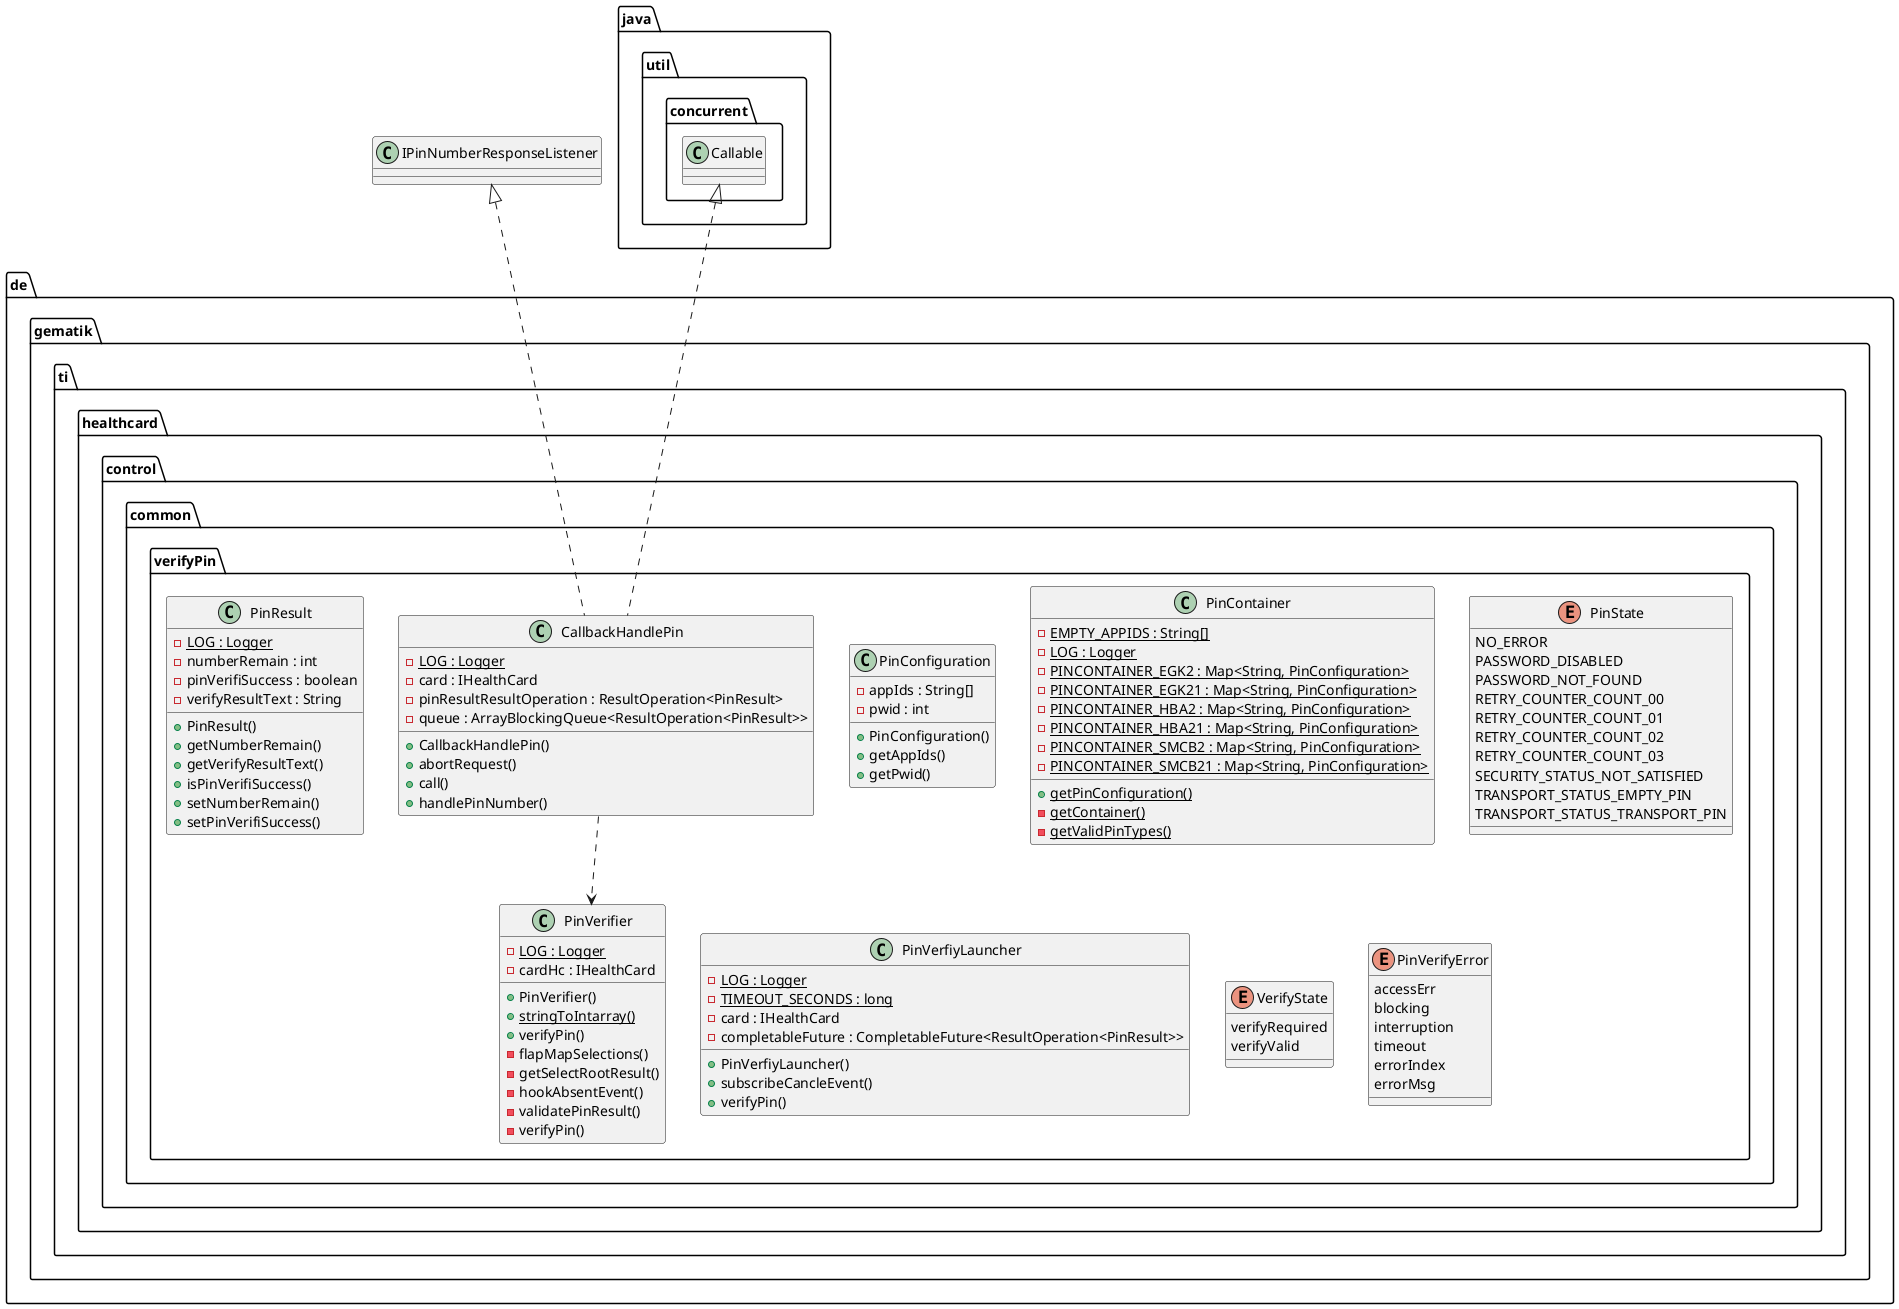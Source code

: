 @startuml


  namespace de.gematik.ti.healthcard.control.common.verifyPin {
      class de.gematik.ti.healthcard.control.common.verifyPin.CallbackHandlePin {
          {static} - LOG : Logger
          - card : IHealthCard
          - pinResultResultOperation : ResultOperation<PinResult>
          - queue : ArrayBlockingQueue<ResultOperation<PinResult>>
          + CallbackHandlePin()
          + abortRequest()
          + call()
          + handlePinNumber()
      }

      class de.gematik.ti.healthcard.control.common.verifyPin.PinConfiguration {
                - appIds : String[]
                - pwid : int
                + PinConfiguration()
                + getAppIds()
                + getPwid()
      }

      class de.gematik.ti.healthcard.control.common.verifyPin.PinContainer {
                {static} - EMPTY_APPIDS : String[]
                {static} - LOG : Logger
                {static} - PINCONTAINER_EGK2 : Map<String, PinConfiguration>
                {static} - PINCONTAINER_EGK21 : Map<String, PinConfiguration>
                {static} - PINCONTAINER_HBA2 : Map<String, PinConfiguration>
                {static} - PINCONTAINER_HBA21 : Map<String, PinConfiguration>
                {static} - PINCONTAINER_SMCB2 : Map<String, PinConfiguration>
                {static} - PINCONTAINER_SMCB21 : Map<String, PinConfiguration>
                {static} + getPinConfiguration()
                {static} - getContainer()
                {static} - getValidPinTypes()
      }

      class de.gematik.ti.healthcard.control.common.verifyPin.PinResult {
                {static} - LOG : Logger
                - numberRemain : int
                - pinVerifiSuccess : boolean
                - verifyResultText : String
                + PinResult()
                + getNumberRemain()
                + getVerifyResultText()
                + isPinVerifiSuccess()
                + setNumberRemain()
                + setPinVerifiSuccess()
      }

      enum PinState {
              NO_ERROR
              PASSWORD_DISABLED
              PASSWORD_NOT_FOUND
              RETRY_COUNTER_COUNT_00
              RETRY_COUNTER_COUNT_01
              RETRY_COUNTER_COUNT_02
              RETRY_COUNTER_COUNT_03
              SECURITY_STATUS_NOT_SATISFIED
              TRANSPORT_STATUS_EMPTY_PIN
              TRANSPORT_STATUS_TRANSPORT_PIN
      }

      class de.gematik.ti.healthcard.control.common.verifyPin.PinVerfiyLauncher {
                {static} - LOG : Logger
                {static} - TIMEOUT_SECONDS : long
                - card : IHealthCard
                - completableFuture : CompletableFuture<ResultOperation<PinResult>>
                + PinVerfiyLauncher()
                + subscribeCancleEvent()
                + verifyPin()
      }

      class de.gematik.ti.healthcard.control.common.verifyPin.PinVerifier {
                {static} - LOG : Logger
                - cardHc : IHealthCard
                + PinVerifier()
                {static} + stringToIntarray()
                + verifyPin()
                - flapMapSelections()
                - getSelectRootResult()
                - hookAbsentEvent()
                - validatePinResult()
                - verifyPin()
      }

      enum VerifyState {
              verifyRequired
              verifyValid
      }

      enum PinVerifyError {
              accessErr
              blocking
              interruption
              timeout
              errorIndex
              errorMsg
      }

  }

  de.gematik.ti.healthcard.control.common.verifyPin.CallbackHandlePin .up.|> IPinNumberResponseListener
  de.gematik.ti.healthcard.control.common.verifyPin.CallbackHandlePin .up.|> java.util.concurrent.Callable
  de.gematik.ti.healthcard.control.common.verifyPin.CallbackHandlePin ..> de.gematik.ti.healthcard.control.common.verifyPin.PinVerifier

  de.gematik.ti.healthcard.control.common.verifyPin.PinResult +-down- de.gematik.ti.healthcard.control.common.verifyPin.PinResult.PinState
  de.gematik.ti.healthcard.control.common.verifyPin.PinVerifier o-- de.gematik.ti.healthcard.control.common.verifyPin.PinVerifier.VerifyState : verifyState
  de.gematik.ti.healthcard.control.common.verifyPin.PinVerifier +-down- de.gematik.ti.healthcard.control.common.verifyPin.PinVerifier.VerifyState

@enduml

